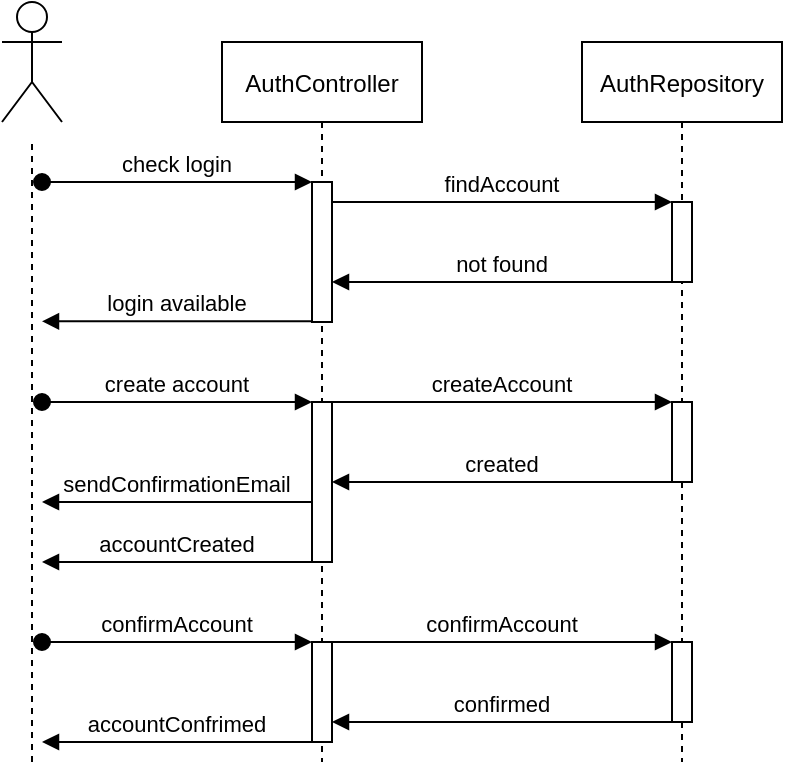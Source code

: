 <mxfile version="14.6.13" type="device"><diagram id="8T6bAkx1gr2A_bd3QeTR" name="Page-1"><mxGraphModel dx="1086" dy="806" grid="1" gridSize="10" guides="1" tooltips="1" connect="1" arrows="1" fold="1" page="1" pageScale="1" pageWidth="850" pageHeight="1100" math="0" shadow="0"><root><mxCell id="0"/><mxCell id="1" parent="0"/><mxCell id="2noFkYZ0FthQMO1kYZ7r-1" value="AuthController" style="shape=umlLifeline;perimeter=lifelinePerimeter;container=1;collapsible=0;recursiveResize=0;rounded=0;shadow=0;strokeWidth=1;" vertex="1" parent="1"><mxGeometry x="120" y="50" width="100" height="360" as="geometry"/></mxCell><mxCell id="2noFkYZ0FthQMO1kYZ7r-2" value="" style="points=[];perimeter=orthogonalPerimeter;rounded=0;shadow=0;strokeWidth=1;" vertex="1" parent="2noFkYZ0FthQMO1kYZ7r-1"><mxGeometry x="45" y="70" width="10" height="70" as="geometry"/></mxCell><mxCell id="2noFkYZ0FthQMO1kYZ7r-3" value="check login" style="verticalAlign=bottom;startArrow=oval;endArrow=block;startSize=8;shadow=0;strokeWidth=1;" edge="1" parent="2noFkYZ0FthQMO1kYZ7r-1" target="2noFkYZ0FthQMO1kYZ7r-2"><mxGeometry relative="1" as="geometry"><mxPoint x="-90" y="70" as="sourcePoint"/></mxGeometry></mxCell><mxCell id="2noFkYZ0FthQMO1kYZ7r-4" value="AuthRepository" style="shape=umlLifeline;perimeter=lifelinePerimeter;container=1;collapsible=0;recursiveResize=0;rounded=0;shadow=0;strokeWidth=1;" vertex="1" parent="1"><mxGeometry x="300" y="50" width="100" height="360" as="geometry"/></mxCell><mxCell id="2noFkYZ0FthQMO1kYZ7r-5" value="" style="points=[];perimeter=orthogonalPerimeter;rounded=0;shadow=0;strokeWidth=1;" vertex="1" parent="2noFkYZ0FthQMO1kYZ7r-4"><mxGeometry x="45" y="80" width="10" height="40" as="geometry"/></mxCell><mxCell id="2noFkYZ0FthQMO1kYZ7r-6" value="" style="points=[];perimeter=orthogonalPerimeter;rounded=0;shadow=0;strokeWidth=1;" vertex="1" parent="2noFkYZ0FthQMO1kYZ7r-4"><mxGeometry x="45" y="300" width="10" height="40" as="geometry"/></mxCell><mxCell id="2noFkYZ0FthQMO1kYZ7r-7" value="confirmAccount" style="verticalAlign=bottom;endArrow=block;entryX=0;entryY=0;shadow=0;strokeWidth=1;" edge="1" parent="2noFkYZ0FthQMO1kYZ7r-4"><mxGeometry relative="1" as="geometry"><mxPoint x="-125" y="300" as="sourcePoint"/><mxPoint x="45" y="300" as="targetPoint"/></mxGeometry></mxCell><mxCell id="2noFkYZ0FthQMO1kYZ7r-8" value="confirmed" style="verticalAlign=bottom;endArrow=block;shadow=0;strokeWidth=1;" edge="1" parent="2noFkYZ0FthQMO1kYZ7r-4"><mxGeometry relative="1" as="geometry"><mxPoint x="45" y="340" as="sourcePoint"/><mxPoint x="-125" y="340" as="targetPoint"/><Array as="points"><mxPoint x="-40" y="340"/></Array></mxGeometry></mxCell><mxCell id="2noFkYZ0FthQMO1kYZ7r-9" value="" style="points=[];perimeter=orthogonalPerimeter;rounded=0;shadow=0;strokeWidth=1;" vertex="1" parent="2noFkYZ0FthQMO1kYZ7r-4"><mxGeometry x="-135" y="180" width="10" height="80" as="geometry"/></mxCell><mxCell id="2noFkYZ0FthQMO1kYZ7r-10" value="create account" style="verticalAlign=bottom;startArrow=oval;endArrow=block;startSize=8;shadow=0;strokeWidth=1;" edge="1" parent="2noFkYZ0FthQMO1kYZ7r-4"><mxGeometry relative="1" as="geometry"><mxPoint x="-270" y="180" as="sourcePoint"/><mxPoint x="-135" y="180" as="targetPoint"/></mxGeometry></mxCell><mxCell id="2noFkYZ0FthQMO1kYZ7r-11" value="" style="points=[];perimeter=orthogonalPerimeter;rounded=0;shadow=0;strokeWidth=1;" vertex="1" parent="2noFkYZ0FthQMO1kYZ7r-4"><mxGeometry x="45" y="180" width="10" height="40" as="geometry"/></mxCell><mxCell id="2noFkYZ0FthQMO1kYZ7r-12" value="createAccount" style="verticalAlign=bottom;endArrow=block;entryX=0;entryY=0;shadow=0;strokeWidth=1;" edge="1" parent="2noFkYZ0FthQMO1kYZ7r-4"><mxGeometry relative="1" as="geometry"><mxPoint x="-125" y="180" as="sourcePoint"/><mxPoint x="45" y="180" as="targetPoint"/></mxGeometry></mxCell><mxCell id="2noFkYZ0FthQMO1kYZ7r-13" value="created" style="verticalAlign=bottom;endArrow=block;shadow=0;strokeWidth=1;" edge="1" parent="2noFkYZ0FthQMO1kYZ7r-4"><mxGeometry relative="1" as="geometry"><mxPoint x="45" y="220" as="sourcePoint"/><mxPoint x="-125" y="220" as="targetPoint"/><Array as="points"><mxPoint x="-40" y="220"/></Array></mxGeometry></mxCell><mxCell id="2noFkYZ0FthQMO1kYZ7r-14" value="accountCreated" style="verticalAlign=bottom;endArrow=block;shadow=0;strokeWidth=1;" edge="1" parent="2noFkYZ0FthQMO1kYZ7r-4"><mxGeometry relative="1" as="geometry"><mxPoint x="-135" y="260.0" as="sourcePoint"/><mxPoint x="-270" y="260.0" as="targetPoint"/><Array as="points"><mxPoint x="-215" y="260"/></Array></mxGeometry></mxCell><mxCell id="2noFkYZ0FthQMO1kYZ7r-15" value="sendConfirmationEmail" style="verticalAlign=bottom;endArrow=block;shadow=0;strokeWidth=1;" edge="1" parent="2noFkYZ0FthQMO1kYZ7r-4"><mxGeometry relative="1" as="geometry"><mxPoint x="-135" y="230" as="sourcePoint"/><mxPoint x="-270" y="230" as="targetPoint"/><Array as="points"><mxPoint x="-215" y="230"/></Array></mxGeometry></mxCell><mxCell id="2noFkYZ0FthQMO1kYZ7r-16" value="findAccount" style="verticalAlign=bottom;endArrow=block;entryX=0;entryY=0;shadow=0;strokeWidth=1;" edge="1" parent="1" source="2noFkYZ0FthQMO1kYZ7r-2" target="2noFkYZ0FthQMO1kYZ7r-5"><mxGeometry relative="1" as="geometry"><mxPoint x="275" y="130" as="sourcePoint"/></mxGeometry></mxCell><mxCell id="2noFkYZ0FthQMO1kYZ7r-17" value="not found" style="verticalAlign=bottom;endArrow=block;shadow=0;strokeWidth=1;" edge="1" parent="1" source="2noFkYZ0FthQMO1kYZ7r-5" target="2noFkYZ0FthQMO1kYZ7r-2"><mxGeometry relative="1" as="geometry"><mxPoint x="240" y="170" as="sourcePoint"/><mxPoint x="180" y="170" as="targetPoint"/><Array as="points"><mxPoint x="260" y="170"/></Array></mxGeometry></mxCell><mxCell id="2noFkYZ0FthQMO1kYZ7r-18" value="" style="shape=umlActor;verticalLabelPosition=bottom;verticalAlign=top;html=1;outlineConnect=0;" vertex="1" parent="1"><mxGeometry x="10" y="30" width="30" height="60" as="geometry"/></mxCell><mxCell id="2noFkYZ0FthQMO1kYZ7r-19" value="" style="endArrow=none;dashed=1;html=1;" edge="1" parent="1"><mxGeometry width="50" height="50" relative="1" as="geometry"><mxPoint x="25" y="410" as="sourcePoint"/><mxPoint x="25" y="100" as="targetPoint"/></mxGeometry></mxCell><mxCell id="2noFkYZ0FthQMO1kYZ7r-20" value="login available" style="verticalAlign=bottom;endArrow=block;shadow=0;strokeWidth=1;" edge="1" parent="1" source="2noFkYZ0FthQMO1kYZ7r-2"><mxGeometry relative="1" as="geometry"><mxPoint x="160" y="190" as="sourcePoint"/><mxPoint x="30" y="189.66" as="targetPoint"/><Array as="points"><mxPoint x="85" y="189.66"/></Array></mxGeometry></mxCell><mxCell id="2noFkYZ0FthQMO1kYZ7r-21" value="" style="points=[];perimeter=orthogonalPerimeter;rounded=0;shadow=0;strokeWidth=1;" vertex="1" parent="1"><mxGeometry x="165" y="350" width="10" height="50" as="geometry"/></mxCell><mxCell id="2noFkYZ0FthQMO1kYZ7r-22" value="confirmAccount" style="verticalAlign=bottom;startArrow=oval;endArrow=block;startSize=8;shadow=0;strokeWidth=1;" edge="1" parent="1"><mxGeometry relative="1" as="geometry"><mxPoint x="30" y="350" as="sourcePoint"/><mxPoint x="165" y="350" as="targetPoint"/></mxGeometry></mxCell><mxCell id="2noFkYZ0FthQMO1kYZ7r-23" value="accountConfrimed" style="verticalAlign=bottom;endArrow=block;shadow=0;strokeWidth=1;" edge="1" parent="1"><mxGeometry relative="1" as="geometry"><mxPoint x="165" y="400" as="sourcePoint"/><mxPoint x="30" y="400" as="targetPoint"/><Array as="points"><mxPoint x="85" y="400"/></Array></mxGeometry></mxCell></root></mxGraphModel></diagram></mxfile>
